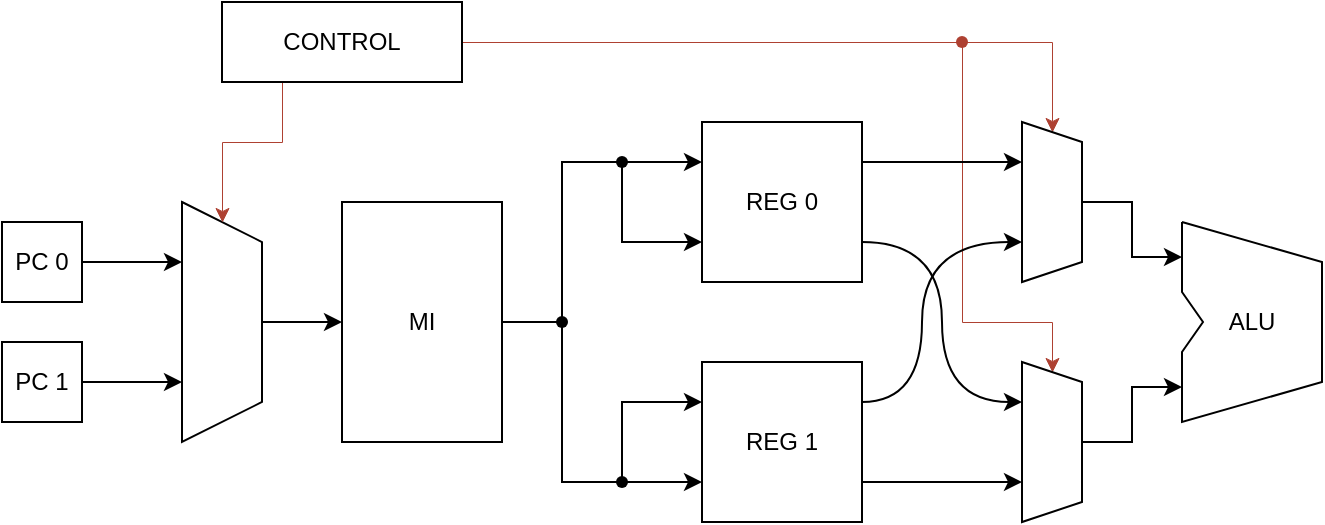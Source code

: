 <mxfile>
    <diagram id="ybpKkoY7JWEpL6OszuD0" name="Pagina-1">
        <mxGraphModel dx="550" dy="394" grid="1" gridSize="10" guides="0" tooltips="1" connect="1" arrows="1" fold="1" page="1" pageScale="1" pageWidth="827" pageHeight="1169" math="0" shadow="0">
            <root>
                <mxCell id="0"/>
                <mxCell id="1" parent="0"/>
                <mxCell id="93" style="edgeStyle=orthogonalEdgeStyle;rounded=0;html=1;exitX=1;exitY=0.5;exitDx=0;exitDy=0;entryX=0.02;entryY=0.54;entryDx=0;entryDy=0;entryPerimeter=0;strokeWidth=0.5;fillColor=#fad9d5;strokeColor=#ae4132;endArrow=none;endFill=0;" edge="1" parent="1" source="85" target="92">
                    <mxGeometry relative="1" as="geometry"/>
                </mxCell>
                <mxCell id="94" style="edgeStyle=orthogonalEdgeStyle;rounded=0;html=1;entryX=0;entryY=0.5;entryDx=0;entryDy=0;strokeWidth=0.5;fillColor=#fad9d5;strokeColor=#ae4132;" edge="1" parent="1" source="92" target="73">
                    <mxGeometry relative="1" as="geometry"/>
                </mxCell>
                <mxCell id="95" style="edgeStyle=orthogonalEdgeStyle;rounded=0;html=1;entryX=0;entryY=0.5;entryDx=0;entryDy=0;strokeWidth=0.5;fillColor=#fad9d5;strokeColor=#ae4132;" edge="1" parent="1" source="92" target="76">
                    <mxGeometry relative="1" as="geometry">
                        <Array as="points">
                            <mxPoint x="570" y="480"/>
                            <mxPoint x="615" y="480"/>
                        </Array>
                    </mxGeometry>
                </mxCell>
                <mxCell id="92" value="" style="shape=waypoint;sketch=0;fillStyle=solid;size=6;pointerEvents=1;points=[];fillColor=#fad9d5;resizable=0;rotatable=0;perimeter=centerPerimeter;snapToPoint=1;fontSize=12;strokeColor=#ae4132;" vertex="1" parent="1">
                    <mxGeometry x="560" y="330" width="20" height="20" as="geometry"/>
                </mxCell>
                <mxCell id="54" style="edgeStyle=orthogonalEdgeStyle;rounded=0;html=1;exitX=0.5;exitY=0;exitDx=0;exitDy=0;entryX=0.25;entryY=1;entryDx=0;entryDy=0;endArrow=classic;endFill=1;" parent="1" source="51" target="53" edge="1">
                    <mxGeometry relative="1" as="geometry"/>
                </mxCell>
                <mxCell id="51" value="PC 0" style="rounded=0;whiteSpace=wrap;html=1;direction=south;" parent="1" vertex="1">
                    <mxGeometry x="90" y="430" width="40" height="40" as="geometry"/>
                </mxCell>
                <mxCell id="55" style="edgeStyle=orthogonalEdgeStyle;rounded=0;html=1;exitX=0.5;exitY=0;exitDx=0;exitDy=0;entryX=0.75;entryY=1;entryDx=0;entryDy=0;endArrow=classic;endFill=1;" parent="1" source="52" target="53" edge="1">
                    <mxGeometry relative="1" as="geometry"/>
                </mxCell>
                <mxCell id="52" value="PC 1" style="rounded=0;whiteSpace=wrap;html=1;direction=south;" parent="1" vertex="1">
                    <mxGeometry x="90" y="490" width="40" height="40" as="geometry"/>
                </mxCell>
                <mxCell id="57" style="edgeStyle=orthogonalEdgeStyle;rounded=0;html=1;exitX=0.5;exitY=0;exitDx=0;exitDy=0;entryX=0;entryY=0.5;entryDx=0;entryDy=0;endArrow=classic;endFill=1;" parent="1" source="53" target="56" edge="1">
                    <mxGeometry relative="1" as="geometry"/>
                </mxCell>
                <mxCell id="53" value="" style="shape=trapezoid;perimeter=trapezoidPerimeter;whiteSpace=wrap;html=1;fixedSize=1;direction=south;size=20.0;" parent="1" vertex="1">
                    <mxGeometry x="180" y="420" width="40" height="120" as="geometry"/>
                </mxCell>
                <mxCell id="62" style="edgeStyle=orthogonalEdgeStyle;rounded=0;html=1;exitX=1;exitY=0.5;exitDx=0;exitDy=0;entryX=0.057;entryY=0.483;entryDx=0;entryDy=0;entryPerimeter=0;endArrow=none;endFill=0;" parent="1" source="56" target="59" edge="1">
                    <mxGeometry relative="1" as="geometry"/>
                </mxCell>
                <mxCell id="56" value="MI" style="rounded=0;whiteSpace=wrap;html=1;" parent="1" vertex="1">
                    <mxGeometry x="260" y="420" width="80" height="120" as="geometry"/>
                </mxCell>
                <mxCell id="68" style="edgeStyle=orthogonalEdgeStyle;rounded=0;html=1;entryX=0.13;entryY=1.043;entryDx=0;entryDy=0;entryPerimeter=0;endArrow=none;endFill=0;" parent="1" source="59" target="65" edge="1">
                    <mxGeometry relative="1" as="geometry">
                        <Array as="points">
                            <mxPoint x="370" y="400"/>
                        </Array>
                    </mxGeometry>
                </mxCell>
                <mxCell id="69" style="edgeStyle=orthogonalEdgeStyle;rounded=0;html=1;entryX=-0.057;entryY=0.537;entryDx=0;entryDy=0;entryPerimeter=0;endArrow=none;endFill=0;" parent="1" source="59" target="64" edge="1">
                    <mxGeometry relative="1" as="geometry">
                        <Array as="points">
                            <mxPoint x="370" y="560"/>
                        </Array>
                    </mxGeometry>
                </mxCell>
                <mxCell id="59" value="" style="shape=waypoint;sketch=0;fillStyle=solid;size=6;pointerEvents=1;points=[];fillColor=none;resizable=0;rotatable=0;perimeter=centerPerimeter;snapToPoint=1;fontSize=12;" parent="1" vertex="1">
                    <mxGeometry x="360" y="470" width="20" height="20" as="geometry"/>
                </mxCell>
                <mxCell id="75" style="edgeStyle=orthogonalEdgeStyle;rounded=0;html=1;exitX=1;exitY=0.25;exitDx=0;exitDy=0;entryX=0.25;entryY=1;entryDx=0;entryDy=0;endArrow=classic;endFill=1;" parent="1" source="60" target="73" edge="1">
                    <mxGeometry relative="1" as="geometry"/>
                </mxCell>
                <mxCell id="78" style="rounded=0;html=1;exitX=1;exitY=0.75;exitDx=0;exitDy=0;entryX=0.25;entryY=1;entryDx=0;entryDy=0;endArrow=classic;endFill=1;edgeStyle=orthogonalEdgeStyle;curved=1;" parent="1" source="60" target="76" edge="1">
                    <mxGeometry relative="1" as="geometry">
                        <Array as="points">
                            <mxPoint x="560" y="440"/>
                            <mxPoint x="560" y="520"/>
                        </Array>
                    </mxGeometry>
                </mxCell>
                <mxCell id="60" value="REG 0" style="whiteSpace=wrap;html=1;aspect=fixed;" parent="1" vertex="1">
                    <mxGeometry x="440" y="380" width="80" height="80" as="geometry"/>
                </mxCell>
                <mxCell id="74" style="rounded=0;html=1;exitX=1;exitY=0.25;exitDx=0;exitDy=0;entryX=0.75;entryY=1;entryDx=0;entryDy=0;endArrow=classic;endFill=1;edgeStyle=orthogonalEdgeStyle;curved=1;" parent="1" source="61" target="73" edge="1">
                    <mxGeometry relative="1" as="geometry">
                        <Array as="points">
                            <mxPoint x="550" y="520"/>
                            <mxPoint x="550" y="440"/>
                        </Array>
                    </mxGeometry>
                </mxCell>
                <mxCell id="77" style="edgeStyle=orthogonalEdgeStyle;rounded=0;html=1;exitX=1;exitY=0.75;exitDx=0;exitDy=0;entryX=0.75;entryY=1;entryDx=0;entryDy=0;endArrow=classic;endFill=1;" parent="1" source="61" target="76" edge="1">
                    <mxGeometry relative="1" as="geometry"/>
                </mxCell>
                <mxCell id="61" value="REG 1" style="whiteSpace=wrap;html=1;aspect=fixed;" parent="1" vertex="1">
                    <mxGeometry x="440" y="500" width="80" height="80" as="geometry"/>
                </mxCell>
                <mxCell id="70" style="edgeStyle=orthogonalEdgeStyle;rounded=0;html=1;entryX=0;entryY=0.75;entryDx=0;entryDy=0;endArrow=classic;endFill=1;" parent="1" source="64" target="61" edge="1">
                    <mxGeometry relative="1" as="geometry"/>
                </mxCell>
                <mxCell id="71" style="edgeStyle=orthogonalEdgeStyle;rounded=0;html=1;entryX=0;entryY=0.25;entryDx=0;entryDy=0;endArrow=classic;endFill=1;" parent="1" source="64" target="61" edge="1">
                    <mxGeometry relative="1" as="geometry">
                        <Array as="points">
                            <mxPoint x="400" y="520"/>
                        </Array>
                    </mxGeometry>
                </mxCell>
                <mxCell id="64" value="" style="shape=waypoint;sketch=0;fillStyle=solid;size=6;pointerEvents=1;points=[];fillColor=none;resizable=0;rotatable=0;perimeter=centerPerimeter;snapToPoint=1;fontSize=12;" parent="1" vertex="1">
                    <mxGeometry x="390" y="550" width="20" height="20" as="geometry"/>
                </mxCell>
                <mxCell id="66" style="edgeStyle=orthogonalEdgeStyle;rounded=0;html=1;entryX=0;entryY=0.25;entryDx=0;entryDy=0;endArrow=classic;endFill=1;" parent="1" source="65" target="60" edge="1">
                    <mxGeometry relative="1" as="geometry"/>
                </mxCell>
                <mxCell id="67" style="edgeStyle=orthogonalEdgeStyle;rounded=0;html=1;entryX=0;entryY=0.75;entryDx=0;entryDy=0;endArrow=classic;endFill=1;" parent="1" source="65" target="60" edge="1">
                    <mxGeometry relative="1" as="geometry">
                        <Array as="points">
                            <mxPoint x="400" y="440"/>
                        </Array>
                    </mxGeometry>
                </mxCell>
                <mxCell id="65" value="" style="shape=waypoint;sketch=0;fillStyle=solid;size=6;pointerEvents=1;points=[];fillColor=none;resizable=0;rotatable=0;perimeter=centerPerimeter;snapToPoint=1;fontSize=12;" parent="1" vertex="1">
                    <mxGeometry x="390" y="390" width="20" height="20" as="geometry"/>
                </mxCell>
                <mxCell id="80" style="edgeStyle=orthogonalEdgeStyle;rounded=0;html=1;exitX=0.5;exitY=0;exitDx=0;exitDy=0;entryX=0;entryY=0.175;entryDx=0;entryDy=0;entryPerimeter=0;endArrow=classic;endFill=1;" parent="1" source="73" target="79" edge="1">
                    <mxGeometry relative="1" as="geometry"/>
                </mxCell>
                <mxCell id="73" value="" style="shape=trapezoid;perimeter=trapezoidPerimeter;whiteSpace=wrap;html=1;fixedSize=1;direction=south;size=10;" parent="1" vertex="1">
                    <mxGeometry x="600" y="380" width="30" height="80" as="geometry"/>
                </mxCell>
                <mxCell id="81" style="edgeStyle=orthogonalEdgeStyle;rounded=0;html=1;exitX=0.5;exitY=0;exitDx=0;exitDy=0;entryX=0;entryY=0.825;entryDx=0;entryDy=0;entryPerimeter=0;endArrow=classic;endFill=1;" parent="1" source="76" target="79" edge="1">
                    <mxGeometry relative="1" as="geometry"/>
                </mxCell>
                <mxCell id="76" value="" style="shape=trapezoid;perimeter=trapezoidPerimeter;whiteSpace=wrap;html=1;fixedSize=1;direction=south;size=10;" parent="1" vertex="1">
                    <mxGeometry x="600" y="500" width="30" height="80" as="geometry"/>
                </mxCell>
                <mxCell id="79" value="ALU" style="shape=stencil(rZTdDoIgGIavhtOmMKvTRnXUaRdAislUcEh/dx+CtvzBFbU5t+995eEFPgEI1xmpKIABJyUFaAsg3ByO+q2lm63DILB1NqhJXdFYWfFKJCOnglqnVlLk9MYS1Y5hPKOSqcZFOxBs9DfNg/CJxPlZigtPekZnV6QhjIzOLsW1yX63k7SxHr0KwP0MoGD8DfBaWYv4B2PtwegTXkR/xDLyWEjUQ0Q/h0AeIb44UoS1PuoXozqaDOFUSDrTfSkrCtvKM7M6WnQ6Tuc5qWaYIxbCseBc/3JM8HoSq31NJowr5xYuwtXsOXwGWUMPSDiAOBBmC8YrNbK9rYzwBA==);whiteSpace=wrap;html=1;" parent="1" vertex="1">
                    <mxGeometry x="680" y="430" width="70" height="100" as="geometry"/>
                </mxCell>
                <mxCell id="88" style="edgeStyle=orthogonalEdgeStyle;html=1;exitX=0.25;exitY=1;exitDx=0;exitDy=0;entryX=0;entryY=0.5;entryDx=0;entryDy=0;rounded=0;strokeWidth=0.5;fillColor=#fad9d5;strokeColor=#ae4132;" edge="1" parent="1" source="85" target="53">
                    <mxGeometry relative="1" as="geometry"/>
                </mxCell>
                <mxCell id="85" value="CONTROL" style="rounded=0;whiteSpace=wrap;html=1;" vertex="1" parent="1">
                    <mxGeometry x="200" y="320" width="120" height="40" as="geometry"/>
                </mxCell>
            </root>
        </mxGraphModel>
    </diagram>
</mxfile>